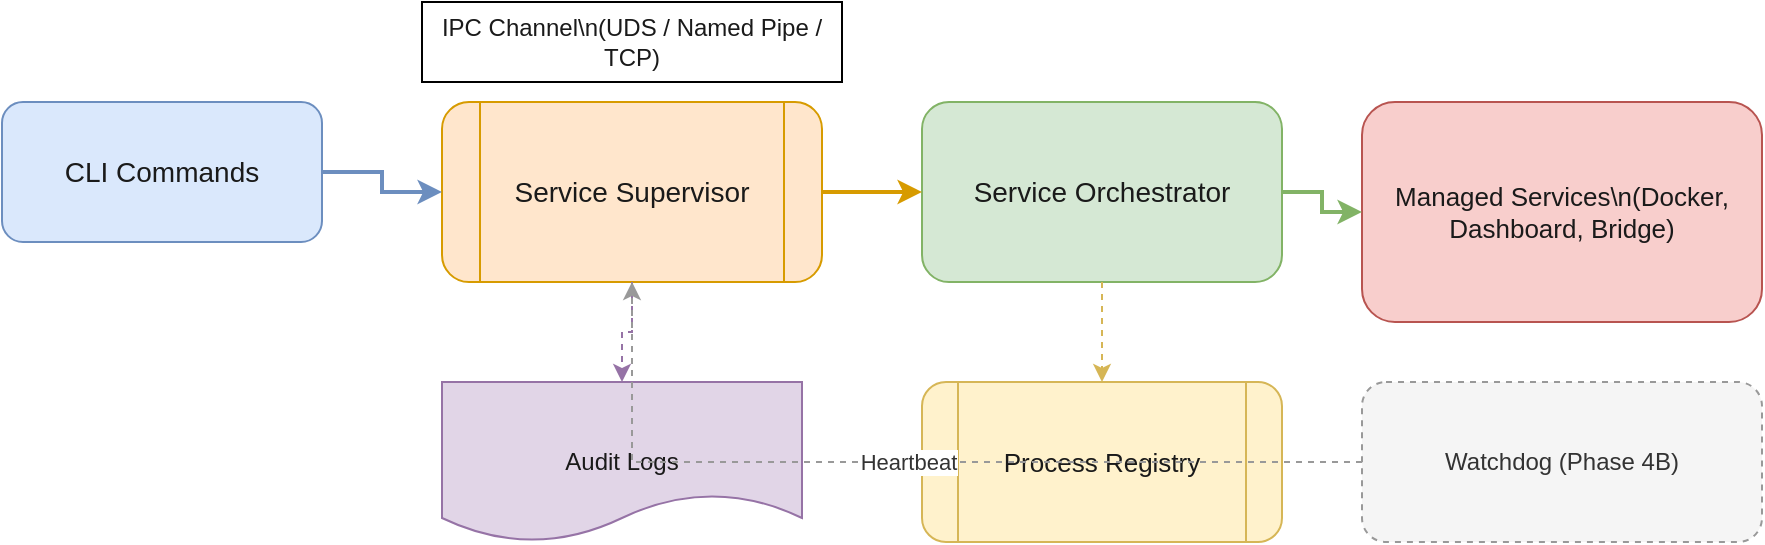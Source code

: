 <mxfile version="24.7.7" type="device">
  <diagram id="J2J8S-arch" name="Supervisor Architecture">
    <mxGraphModel dx="914" dy="671" grid="1" gridSize="10" guides="1" tooltips="1" connect="1" arrows="1" fold="1" page="1" pageScale="1" pageWidth="850" pageHeight="1100" math="0" shadow="0">
      <root>
        <mxCell id="0" />
        <mxCell id="1" parent="0" />
        <mxCell id="2" value="CLI Commands" style="rounded=1;whiteSpace=wrap;html=1;fillColor=#dae8fc;strokeColor=#6c8ebf;fontSize=14;fontColor=#1a1a1a;" vertex="1" parent="1">
          <mxGeometry x="100" y="120" width="160" height="70" as="geometry" />
        </mxCell>
        <mxCell id="3" value="Service Supervisor" style="shape=process;rounded=1;whiteSpace=wrap;html=1;fillColor=#ffe6cc;strokeColor=#d79b00;fontSize=14;fontColor=#1a1a1a;" vertex="1" parent="1">
          <mxGeometry x="320" y="120" width="190" height="90" as="geometry" />
        </mxCell>
        <mxCell id="4" value="Service Orchestrator" style="rounded=1;whiteSpace=wrap;html=1;fillColor=#d5e8d4;strokeColor=#82b366;fontSize=14;fontColor=#1a1a1a;" vertex="1" parent="1">
          <mxGeometry x="560" y="120" width="180" height="90" as="geometry" />
        </mxCell>
        <mxCell id="5" value="Managed Services\n(Docker, Dashboard, Bridge)" style="whiteSpace=wrap;html=1;rounded=1;fillColor=#f8cecc;strokeColor=#b85450;fontSize=13;fontColor=#1a1a1a;" vertex="1" parent="1">
          <mxGeometry x="780" y="120" width="200" height="110" as="geometry" />
        </mxCell>
        <mxCell id="6" value="IPC Channel\n(UDS / Named Pipe / TCP)" style="whiteSpace=wrap;html=1;fontSize=12;fontColor=#1a1a1a;" vertex="1" parent="1">
          <mxGeometry x="310" y="70" width="210" height="40" as="geometry" />
        </mxCell>
        <mxCell id="7" value="Process Registry" style="shape=process;rounded=1;whiteSpace=wrap;html=1;fillColor=#fff2cc;strokeColor=#d6b656;fontSize=13;fontColor=#1a1a1a;" vertex="1" parent="1">
          <mxGeometry x="560" y="260" width="180" height="80" as="geometry" />
        </mxCell>
        <mxCell id="8" value="Audit Logs" style="shape=document;whiteSpace=wrap;html=1;fillColor=#e1d5e7;strokeColor=#9673a6;fontSize=12;fontColor=#1a1a1a;" vertex="1" parent="1">
          <mxGeometry x="320" y="260" width="180" height="80" as="geometry" />
        </mxCell>
        <mxCell id="9" value="Watchdog (Phase 4B)" style="dashed=1;rounded=1;whiteSpace=wrap;html=1;strokeColor=#999999;fillColor=#f5f5f5;fontSize=12;fontColor=#333333;" vertex="1" parent="1">
          <mxGeometry x="780" y="260" width="200" height="80" as="geometry" />
        </mxCell>
        <mxCell id="10" value="" style="edgeStyle=orthogonalEdgeStyle;rounded=0;orthogonalLoop=1;jettySize=auto;html=1;strokeColor=#6c8ebf;strokeWidth=2;" edge="1" source="2" target="3" parent="1">
          <mxGeometry relative="1" as="geometry" />
        </mxCell>
        <mxCell id="11" value="" style="edgeStyle=orthogonalEdgeStyle;rounded=0;orthogonalLoop=1;jettySize=auto;html=1;strokeColor=#d79b00;strokeWidth=2;" edge="1" source="3" target="4" parent="1">
          <mxGeometry relative="1" as="geometry" />
        </mxCell>
        <mxCell id="12" value="" style="edgeStyle=orthogonalEdgeStyle;rounded=0;orthogonalLoop=1;jettySize=auto;html=1;strokeColor=#82b366;strokeWidth=2;" edge="1" source="4" target="5" parent="1">
          <mxGeometry relative="1" as="geometry" />
        </mxCell>
        <mxCell id="13" value="" style="edgeStyle=orthogonalEdgeStyle;rounded=0;orthogonalLoop=1;jettySize=auto;html=1;strokeColor=#d6b656;dashed=1;" edge="1" source="4" target="7" parent="1">
          <mxGeometry relative="1" as="geometry" />
        </mxCell>
        <mxCell id="14" value="" style="edgeStyle=orthogonalEdgeStyle;rounded=0;orthogonalLoop=1;jettySize=auto;html=1;strokeColor=#9673a6;dashed=1;" edge="1" source="3" target="8" parent="1">
          <mxGeometry relative="1" as="geometry" />
        </mxCell>
        <mxCell id="15" value="Heartbeat" style="edgeStyle=orthogonalEdgeStyle;rounded=0;orthogonalLoop=1;jettySize=auto;html=1;strokeColor=#999999;dashed=1;fontSize=11;fontColor=#333333;" edge="1" source="9" target="3" parent="1">
          <mxGeometry relative="1" as="geometry" />
        </mxCell>
      </root>
    </mxGraphModel>
  </diagram>
</mxfile>
